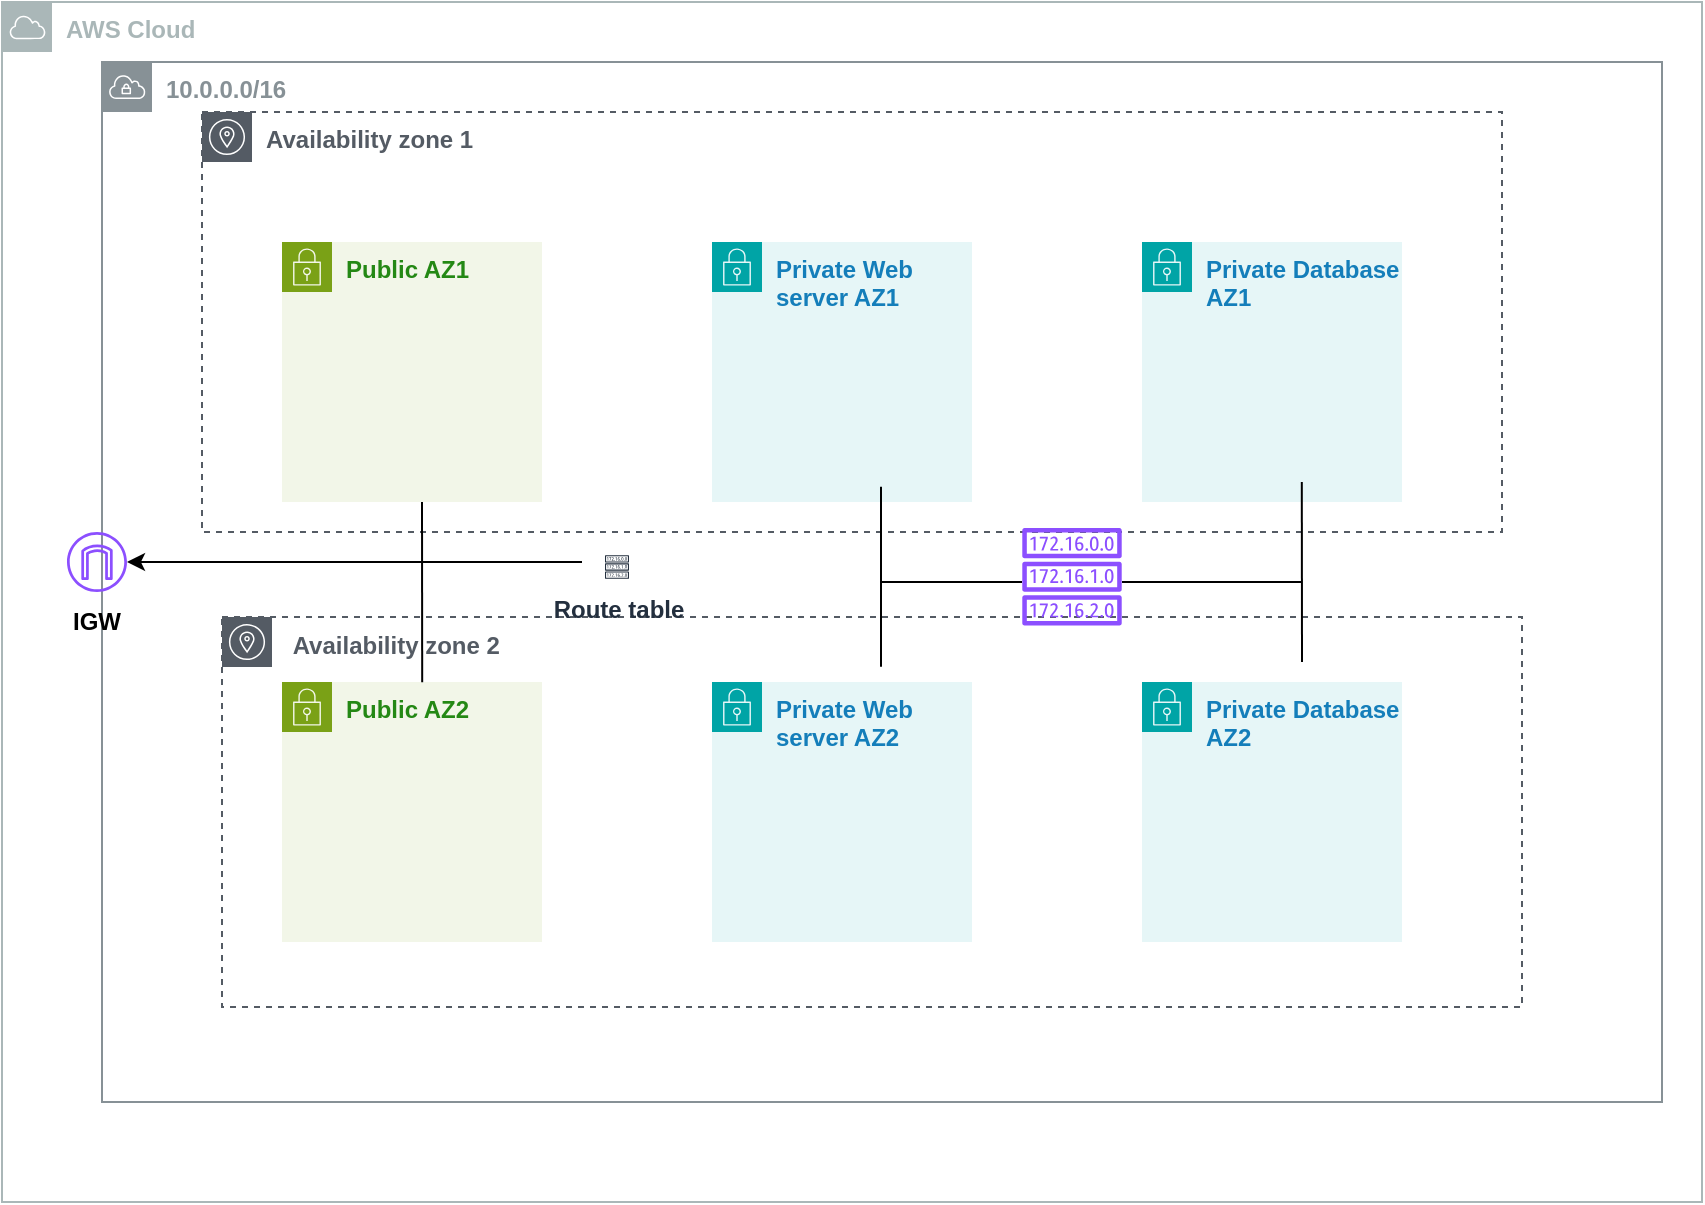 <mxfile version="24.7.2" type="device">
  <diagram name="Page-1" id="9bWoIw8oOIUji_JuywyT">
    <mxGraphModel dx="1050" dy="562" grid="1" gridSize="10" guides="1" tooltips="1" connect="1" arrows="1" fold="1" page="1" pageScale="1" pageWidth="850" pageHeight="1100" math="0" shadow="0">
      <root>
        <mxCell id="0" />
        <mxCell id="1" parent="0" />
        <mxCell id="gEfd6utADafssqd0tBXv-1" value="&lt;b&gt;AWS Cloud&lt;/b&gt;" style="sketch=0;outlineConnect=0;gradientColor=none;html=1;whiteSpace=wrap;fontSize=12;fontStyle=0;shape=mxgraph.aws4.group;grIcon=mxgraph.aws4.group_aws_cloud;strokeColor=#AAB7B8;fillColor=none;verticalAlign=top;align=left;spacingLeft=30;fontColor=#AAB7B8;dashed=0;" vertex="1" parent="1">
          <mxGeometry x="30" y="30" width="850" height="600" as="geometry" />
        </mxCell>
        <mxCell id="gEfd6utADafssqd0tBXv-2" value="&lt;b&gt;10.0.0.0/16&lt;/b&gt;" style="sketch=0;outlineConnect=0;gradientColor=none;html=1;whiteSpace=wrap;fontSize=12;fontStyle=0;shape=mxgraph.aws4.group;grIcon=mxgraph.aws4.group_vpc;strokeColor=#879196;fillColor=none;verticalAlign=top;align=left;spacingLeft=30;fontColor=#879196;dashed=0;" vertex="1" parent="1">
          <mxGeometry x="80" y="60" width="780" height="520" as="geometry" />
        </mxCell>
        <mxCell id="gEfd6utADafssqd0tBXv-3" value="&lt;b&gt;Availability zone 1&amp;nbsp;&lt;/b&gt;" style="sketch=0;outlineConnect=0;gradientColor=none;html=1;whiteSpace=wrap;fontSize=12;fontStyle=0;shape=mxgraph.aws4.group;grIcon=mxgraph.aws4.group_availability_zone;strokeColor=#545B64;fillColor=none;verticalAlign=top;align=left;spacingLeft=30;fontColor=#545B64;dashed=1;" vertex="1" parent="1">
          <mxGeometry x="130" y="85" width="650" height="210" as="geometry" />
        </mxCell>
        <mxCell id="gEfd6utADafssqd0tBXv-4" value="&lt;b&gt;&amp;nbsp;Availability zone 2&lt;/b&gt;" style="sketch=0;outlineConnect=0;gradientColor=none;html=1;whiteSpace=wrap;fontSize=12;fontStyle=0;shape=mxgraph.aws4.group;grIcon=mxgraph.aws4.group_availability_zone;strokeColor=#545B64;fillColor=none;verticalAlign=top;align=left;spacingLeft=30;fontColor=#545B64;dashed=1;" vertex="1" parent="1">
          <mxGeometry x="140" y="337.5" width="650" height="195" as="geometry" />
        </mxCell>
        <mxCell id="gEfd6utADafssqd0tBXv-5" value="&lt;b&gt;Public AZ1&lt;/b&gt;" style="points=[[0,0],[0.25,0],[0.5,0],[0.75,0],[1,0],[1,0.25],[1,0.5],[1,0.75],[1,1],[0.75,1],[0.5,1],[0.25,1],[0,1],[0,0.75],[0,0.5],[0,0.25]];outlineConnect=0;gradientColor=none;html=1;whiteSpace=wrap;fontSize=12;fontStyle=0;container=1;pointerEvents=0;collapsible=0;recursiveResize=0;shape=mxgraph.aws4.group;grIcon=mxgraph.aws4.group_security_group;grStroke=0;strokeColor=#7AA116;fillColor=#F2F6E8;verticalAlign=top;align=left;spacingLeft=30;fontColor=#248814;dashed=0;" vertex="1" parent="1">
          <mxGeometry x="170" y="150" width="130" height="130" as="geometry" />
        </mxCell>
        <mxCell id="gEfd6utADafssqd0tBXv-7" value="&lt;b&gt;Public AZ2&lt;/b&gt;" style="points=[[0,0],[0.25,0],[0.5,0],[0.75,0],[1,0],[1,0.25],[1,0.5],[1,0.75],[1,1],[0.75,1],[0.5,1],[0.25,1],[0,1],[0,0.75],[0,0.5],[0,0.25]];outlineConnect=0;gradientColor=none;html=1;whiteSpace=wrap;fontSize=12;fontStyle=0;container=1;pointerEvents=0;collapsible=0;recursiveResize=0;shape=mxgraph.aws4.group;grIcon=mxgraph.aws4.group_security_group;grStroke=0;strokeColor=#7AA116;fillColor=#F2F6E8;verticalAlign=top;align=left;spacingLeft=30;fontColor=#248814;dashed=0;" vertex="1" parent="1">
          <mxGeometry x="170" y="370" width="130" height="130" as="geometry" />
        </mxCell>
        <mxCell id="gEfd6utADafssqd0tBXv-8" value="&lt;b&gt;Private Web server AZ1&lt;/b&gt;" style="points=[[0,0],[0.25,0],[0.5,0],[0.75,0],[1,0],[1,0.25],[1,0.5],[1,0.75],[1,1],[0.75,1],[0.5,1],[0.25,1],[0,1],[0,0.75],[0,0.5],[0,0.25]];outlineConnect=0;gradientColor=none;html=1;whiteSpace=wrap;fontSize=12;fontStyle=0;container=1;pointerEvents=0;collapsible=0;recursiveResize=0;shape=mxgraph.aws4.group;grIcon=mxgraph.aws4.group_security_group;grStroke=0;strokeColor=#00A4A6;fillColor=#E6F6F7;verticalAlign=top;align=left;spacingLeft=30;fontColor=#147EBA;dashed=0;" vertex="1" parent="1">
          <mxGeometry x="385" y="150" width="130" height="130" as="geometry" />
        </mxCell>
        <mxCell id="gEfd6utADafssqd0tBXv-9" value="&lt;b&gt;Private Database AZ1&lt;/b&gt;" style="points=[[0,0],[0.25,0],[0.5,0],[0.75,0],[1,0],[1,0.25],[1,0.5],[1,0.75],[1,1],[0.75,1],[0.5,1],[0.25,1],[0,1],[0,0.75],[0,0.5],[0,0.25]];outlineConnect=0;gradientColor=none;html=1;whiteSpace=wrap;fontSize=12;fontStyle=0;container=1;pointerEvents=0;collapsible=0;recursiveResize=0;shape=mxgraph.aws4.group;grIcon=mxgraph.aws4.group_security_group;grStroke=0;strokeColor=#00A4A6;fillColor=#E6F6F7;verticalAlign=top;align=left;spacingLeft=30;fontColor=#147EBA;dashed=0;" vertex="1" parent="1">
          <mxGeometry x="600" y="150" width="130" height="130" as="geometry" />
        </mxCell>
        <mxCell id="gEfd6utADafssqd0tBXv-11" value="&lt;b&gt;Private Database AZ2&lt;/b&gt;" style="points=[[0,0],[0.25,0],[0.5,0],[0.75,0],[1,0],[1,0.25],[1,0.5],[1,0.75],[1,1],[0.75,1],[0.5,1],[0.25,1],[0,1],[0,0.75],[0,0.5],[0,0.25]];outlineConnect=0;gradientColor=none;html=1;whiteSpace=wrap;fontSize=12;fontStyle=0;container=1;pointerEvents=0;collapsible=0;recursiveResize=0;shape=mxgraph.aws4.group;grIcon=mxgraph.aws4.group_security_group;grStroke=0;strokeColor=#00A4A6;fillColor=#E6F6F7;verticalAlign=top;align=left;spacingLeft=30;fontColor=#147EBA;dashed=0;" vertex="1" parent="1">
          <mxGeometry x="600" y="370" width="130" height="130" as="geometry" />
        </mxCell>
        <mxCell id="gEfd6utADafssqd0tBXv-12" value="&lt;b&gt;Private Web server AZ2&lt;/b&gt;" style="points=[[0,0],[0.25,0],[0.5,0],[0.75,0],[1,0],[1,0.25],[1,0.5],[1,0.75],[1,1],[0.75,1],[0.5,1],[0.25,1],[0,1],[0,0.75],[0,0.5],[0,0.25]];outlineConnect=0;gradientColor=none;html=1;whiteSpace=wrap;fontSize=12;fontStyle=0;container=1;pointerEvents=0;collapsible=0;recursiveResize=0;shape=mxgraph.aws4.group;grIcon=mxgraph.aws4.group_security_group;grStroke=0;strokeColor=#00A4A6;fillColor=#E6F6F7;verticalAlign=top;align=left;spacingLeft=30;fontColor=#147EBA;dashed=0;" vertex="1" parent="1">
          <mxGeometry x="385" y="370" width="130" height="130" as="geometry" />
        </mxCell>
        <mxCell id="gEfd6utADafssqd0tBXv-13" value="" style="sketch=0;outlineConnect=0;fontColor=#232F3E;gradientColor=none;fillColor=#8C4FFF;strokeColor=none;dashed=0;verticalLabelPosition=bottom;verticalAlign=top;align=center;html=1;fontSize=12;fontStyle=0;aspect=fixed;pointerEvents=1;shape=mxgraph.aws4.internet_gateway;" vertex="1" parent="1">
          <mxGeometry x="62.5" y="295" width="30" height="30" as="geometry" />
        </mxCell>
        <mxCell id="gEfd6utADafssqd0tBXv-14" value="&lt;b&gt;IGW&lt;/b&gt;" style="text;strokeColor=none;align=center;fillColor=none;html=1;verticalAlign=middle;whiteSpace=wrap;rounded=0;" vertex="1" parent="1">
          <mxGeometry x="45" y="330" width="65" height="20" as="geometry" />
        </mxCell>
        <mxCell id="gEfd6utADafssqd0tBXv-17" value="&lt;b&gt;Route table&lt;/b&gt;" style="sketch=0;outlineConnect=0;fontColor=#232F3E;gradientColor=none;strokeColor=#232F3E;fillColor=#ffffff;dashed=0;verticalLabelPosition=bottom;verticalAlign=top;align=center;html=1;fontSize=12;fontStyle=0;aspect=fixed;shape=mxgraph.aws4.resourceIcon;resIcon=mxgraph.aws4.route_table;" vertex="1" parent="1">
          <mxGeometry x="330" y="305" width="15" height="15" as="geometry" />
        </mxCell>
        <mxCell id="gEfd6utADafssqd0tBXv-19" value="" style="sketch=0;outlineConnect=0;fontColor=#232F3E;gradientColor=none;fillColor=#8C4FFF;strokeColor=none;dashed=0;verticalLabelPosition=bottom;verticalAlign=top;align=center;html=1;fontSize=12;fontStyle=0;aspect=fixed;pointerEvents=1;shape=mxgraph.aws4.route_table;" vertex="1" parent="1">
          <mxGeometry x="540" y="293.01" width="50" height="48.72" as="geometry" />
        </mxCell>
        <mxCell id="gEfd6utADafssqd0tBXv-21" value="" style="endArrow=classic;html=1;rounded=0;" edge="1" parent="1" target="gEfd6utADafssqd0tBXv-13">
          <mxGeometry width="50" height="50" relative="1" as="geometry">
            <mxPoint x="320" y="310" as="sourcePoint" />
            <mxPoint x="440" y="320" as="targetPoint" />
          </mxGeometry>
        </mxCell>
        <mxCell id="gEfd6utADafssqd0tBXv-32" value="" style="endArrow=none;html=1;rounded=0;entryX=0.846;entryY=0.881;entryDx=0;entryDy=0;entryPerimeter=0;" edge="1" parent="1" target="gEfd6utADafssqd0tBXv-3">
          <mxGeometry width="50" height="50" relative="1" as="geometry">
            <mxPoint x="680" y="360" as="sourcePoint" />
            <mxPoint x="440" y="290" as="targetPoint" />
            <Array as="points">
              <mxPoint x="680" y="360" />
            </Array>
          </mxGeometry>
        </mxCell>
        <mxCell id="gEfd6utADafssqd0tBXv-33" value="" style="endArrow=none;html=1;rounded=0;entryX=0.846;entryY=0.881;entryDx=0;entryDy=0;entryPerimeter=0;" edge="1" parent="1">
          <mxGeometry width="50" height="50" relative="1" as="geometry">
            <mxPoint x="469.5" y="362.37" as="sourcePoint" />
            <mxPoint x="469.5" y="272.37" as="targetPoint" />
            <Array as="points">
              <mxPoint x="469.5" y="362.37" />
            </Array>
          </mxGeometry>
        </mxCell>
        <mxCell id="gEfd6utADafssqd0tBXv-34" value="" style="endArrow=none;html=1;rounded=0;" edge="1" parent="1">
          <mxGeometry width="50" height="50" relative="1" as="geometry">
            <mxPoint x="470" y="320" as="sourcePoint" />
            <mxPoint x="540" y="320" as="targetPoint" />
            <Array as="points">
              <mxPoint x="540" y="320" />
            </Array>
          </mxGeometry>
        </mxCell>
        <mxCell id="gEfd6utADafssqd0tBXv-38" value="" style="endArrow=none;html=1;rounded=0;" edge="1" parent="1">
          <mxGeometry width="50" height="50" relative="1" as="geometry">
            <mxPoint x="590" y="320" as="sourcePoint" />
            <mxPoint x="590" y="320" as="targetPoint" />
            <Array as="points">
              <mxPoint x="680" y="320" />
            </Array>
          </mxGeometry>
        </mxCell>
        <mxCell id="gEfd6utADafssqd0tBXv-40" value="" style="endArrow=none;html=1;rounded=0;exitX=0.154;exitY=0.167;exitDx=0;exitDy=0;exitPerimeter=0;" edge="1" parent="1" source="gEfd6utADafssqd0tBXv-4">
          <mxGeometry width="50" height="50" relative="1" as="geometry">
            <mxPoint x="390" y="340" as="sourcePoint" />
            <mxPoint x="240" y="280" as="targetPoint" />
            <Array as="points">
              <mxPoint x="240" y="280" />
            </Array>
          </mxGeometry>
        </mxCell>
      </root>
    </mxGraphModel>
  </diagram>
</mxfile>
